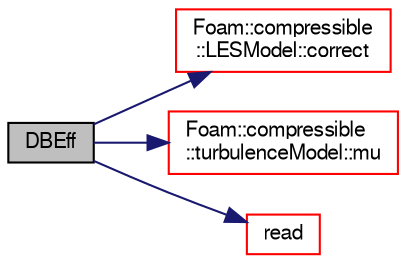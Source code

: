 digraph "DBEff"
{
  bgcolor="transparent";
  edge [fontname="FreeSans",fontsize="10",labelfontname="FreeSans",labelfontsize="10"];
  node [fontname="FreeSans",fontsize="10",shape=record];
  rankdir="LR";
  Node19 [label="DBEff",height=0.2,width=0.4,color="black", fillcolor="grey75", style="filled", fontcolor="black"];
  Node19 -> Node20 [color="midnightblue",fontsize="10",style="solid",fontname="FreeSans"];
  Node20 [label="Foam::compressible\l::LESModel::correct",height=0.2,width=0.4,color="red",URL="$a30634.html#a3ae44b28050c3aa494c1d8e18cf618c1",tooltip="Correct Eddy-Viscosity and related properties. "];
  Node19 -> Node24 [color="midnightblue",fontsize="10",style="solid",fontname="FreeSans"];
  Node24 [label="Foam::compressible\l::turbulenceModel::mu",height=0.2,width=0.4,color="red",URL="$a30818.html#a54025d7e9635694b562bfb981e31e6da",tooltip="Return the laminar viscosity. "];
  Node19 -> Node26 [color="midnightblue",fontsize="10",style="solid",fontname="FreeSans"];
  Node26 [label="read",height=0.2,width=0.4,color="red",URL="$a30614.html#af816873151ddb0126e98bb2f914d8ed5",tooltip="Read LESProperties dictionary. "];
}
